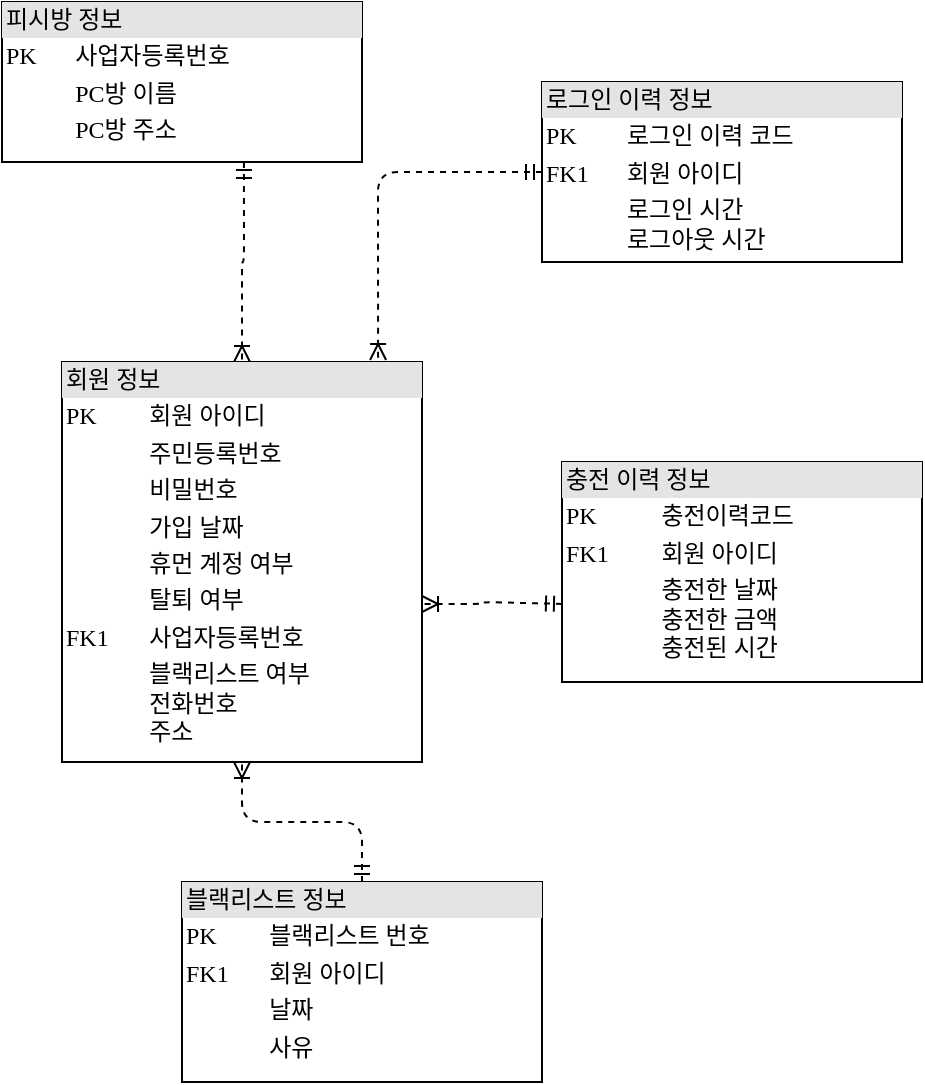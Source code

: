 <mxfile version="22.1.16" type="device">
  <diagram name="Page-1" id="2ca16b54-16f6-2749-3443-fa8db7711227">
    <mxGraphModel dx="1434" dy="780" grid="1" gridSize="10" guides="1" tooltips="1" connect="1" arrows="1" fold="1" page="1" pageScale="1" pageWidth="1100" pageHeight="850" background="none" math="0" shadow="0">
      <root>
        <mxCell id="0" />
        <mxCell id="1" parent="0" />
        <mxCell id="olSERHJv5tonWQo2xqZB-6" style="edgeStyle=orthogonalEdgeStyle;shape=connector;curved=0;rounded=1;orthogonalLoop=1;jettySize=auto;html=1;exitX=0.672;exitY=1;exitDx=0;exitDy=0;dashed=1;labelBackgroundColor=default;strokeColor=default;align=center;verticalAlign=middle;fontFamily=Helvetica;fontSize=11;fontColor=default;startArrow=ERmandOne;startFill=0;endArrow=ERoneToMany;endFill=0;exitPerimeter=0;" edge="1" parent="1" source="2ed32ef02a7f4228-2" target="2ed32ef02a7f4228-8">
          <mxGeometry relative="1" as="geometry">
            <Array as="points" />
          </mxGeometry>
        </mxCell>
        <mxCell id="2ed32ef02a7f4228-2" value="&lt;div style=&quot;box-sizing: border-box ; width: 100% ; background: #e4e4e4 ; padding: 2px&quot;&gt;피시방 정보&lt;/div&gt;&lt;table style=&quot;width: 100% ; font-size: 1em&quot; cellpadding=&quot;2&quot; cellspacing=&quot;0&quot;&gt;&lt;tbody&gt;&lt;tr&gt;&lt;td&gt;PK&lt;/td&gt;&lt;td&gt;사업자등록번호&lt;/td&gt;&lt;/tr&gt;&lt;tr&gt;&lt;td&gt;&lt;br&gt;&lt;/td&gt;&lt;td&gt;PC방 이름&lt;/td&gt;&lt;/tr&gt;&lt;tr&gt;&lt;td&gt;&lt;/td&gt;&lt;td&gt;PC방 주소&lt;/td&gt;&lt;/tr&gt;&lt;tr&gt;&lt;td&gt;&lt;br&gt;&lt;/td&gt;&lt;td&gt;&lt;br&gt;&lt;/td&gt;&lt;/tr&gt;&lt;tr&gt;&lt;td&gt;&lt;br&gt;&lt;/td&gt;&lt;td&gt;&lt;br&gt;&lt;/td&gt;&lt;/tr&gt;&lt;tr&gt;&lt;td&gt;&lt;br&gt;&lt;/td&gt;&lt;td&gt;&lt;br&gt;&lt;/td&gt;&lt;/tr&gt;&lt;/tbody&gt;&lt;/table&gt;" style="verticalAlign=top;align=left;overflow=fill;html=1;rounded=0;shadow=0;comic=0;labelBackgroundColor=none;strokeWidth=1;fontFamily=Verdana;fontSize=12" parent="1" vertex="1">
          <mxGeometry x="370" y="100" width="180" height="80" as="geometry" />
        </mxCell>
        <mxCell id="olSERHJv5tonWQo2xqZB-12" style="edgeStyle=orthogonalEdgeStyle;shape=connector;curved=0;rounded=1;orthogonalLoop=1;jettySize=auto;html=1;exitX=0.5;exitY=0;exitDx=0;exitDy=0;entryX=0.5;entryY=1;entryDx=0;entryDy=0;dashed=1;labelBackgroundColor=default;strokeColor=default;align=center;verticalAlign=middle;fontFamily=Helvetica;fontSize=11;fontColor=default;startArrow=ERmandOne;startFill=0;endArrow=ERoneToMany;endFill=0;" edge="1" parent="1" source="2ed32ef02a7f4228-7" target="2ed32ef02a7f4228-8">
          <mxGeometry relative="1" as="geometry" />
        </mxCell>
        <mxCell id="2ed32ef02a7f4228-7" value="&lt;div style=&quot;box-sizing: border-box ; width: 100% ; background: #e4e4e4 ; padding: 2px&quot;&gt;블랙리스트 정보&lt;/div&gt;&lt;table style=&quot;width: 100% ; font-size: 1em&quot; cellpadding=&quot;2&quot; cellspacing=&quot;0&quot;&gt;&lt;tbody&gt;&lt;tr&gt;&lt;td&gt;PK&lt;/td&gt;&lt;td&gt;블랙리스트 번호&lt;/td&gt;&lt;/tr&gt;&lt;tr&gt;&lt;td&gt;FK1&lt;/td&gt;&lt;td&gt;회원 아이디&lt;/td&gt;&lt;/tr&gt;&lt;tr&gt;&lt;td&gt;&lt;/td&gt;&lt;td&gt;날짜&lt;/td&gt;&lt;/tr&gt;&lt;tr&gt;&lt;td&gt;&lt;br&gt;&lt;/td&gt;&lt;td&gt;사유&lt;/td&gt;&lt;/tr&gt;&lt;tr&gt;&lt;td&gt;&lt;br&gt;&lt;/td&gt;&lt;td&gt;&lt;br&gt;&lt;/td&gt;&lt;/tr&gt;&lt;/tbody&gt;&lt;/table&gt;" style="verticalAlign=top;align=left;overflow=fill;html=1;rounded=0;shadow=0;comic=0;labelBackgroundColor=none;strokeWidth=1;fontFamily=Verdana;fontSize=12" parent="1" vertex="1">
          <mxGeometry x="460" y="540" width="180" height="100" as="geometry" />
        </mxCell>
        <mxCell id="2ed32ef02a7f4228-8" value="&lt;div style=&quot;box-sizing: border-box ; width: 100% ; background: #e4e4e4 ; padding: 2px&quot;&gt;회원 정보&lt;/div&gt;&lt;table style=&quot;width: 100% ; font-size: 1em&quot; cellpadding=&quot;2&quot; cellspacing=&quot;0&quot;&gt;&lt;tbody&gt;&lt;tr&gt;&lt;td&gt;PK&lt;/td&gt;&lt;td&gt;회원 아이디&lt;/td&gt;&lt;/tr&gt;&lt;tr&gt;&lt;td&gt;&lt;br&gt;&lt;/td&gt;&lt;td&gt;주민등록번호&lt;/td&gt;&lt;/tr&gt;&lt;tr&gt;&lt;td&gt;&lt;/td&gt;&lt;td&gt;비밀번호&lt;/td&gt;&lt;/tr&gt;&lt;tr&gt;&lt;td&gt;&lt;br&gt;&lt;/td&gt;&lt;td&gt;가입 날짜&lt;/td&gt;&lt;/tr&gt;&lt;tr&gt;&lt;td&gt;&lt;br&gt;&lt;/td&gt;&lt;td&gt;휴먼 계정 여부&lt;/td&gt;&lt;/tr&gt;&lt;tr&gt;&lt;td&gt;&lt;br&gt;&lt;/td&gt;&lt;td&gt;탈퇴 여부&lt;/td&gt;&lt;/tr&gt;&lt;tr&gt;&lt;td&gt;FK1&lt;br&gt;&lt;/td&gt;&lt;td style=&quot;&quot;&gt;사업자등록번호&lt;/td&gt;&lt;/tr&gt;&lt;tr&gt;&lt;td style=&quot;text-align: center;&quot;&gt;&lt;br&gt;&lt;/td&gt;&lt;td&gt;&lt;div style=&quot;&quot;&gt;&lt;span style=&quot;font-size: 1em; background-color: initial;&quot;&gt;블랙리스트 여부&lt;/span&gt;&lt;/div&gt;전화번호&lt;br&gt;주소&lt;/td&gt;&lt;/tr&gt;&lt;tr&gt;&lt;td&gt;&lt;/td&gt;&lt;td&gt;&lt;br&gt;&lt;/td&gt;&lt;/tr&gt;&lt;/tbody&gt;&lt;/table&gt;" style="verticalAlign=top;align=left;overflow=fill;html=1;rounded=0;shadow=0;comic=0;labelBackgroundColor=none;strokeWidth=1;fontFamily=Verdana;fontSize=12" parent="1" vertex="1">
          <mxGeometry x="400" y="280" width="180" height="200" as="geometry" />
        </mxCell>
        <mxCell id="2ed32ef02a7f4228-9" value="&lt;div style=&quot;box-sizing:border-box;width:100%;background:#e4e4e4;padding:2px;&quot;&gt;충전 이력 정보&lt;/div&gt;&lt;table style=&quot;width:100%;font-size:1em;&quot; cellpadding=&quot;2&quot; cellspacing=&quot;0&quot;&gt;&lt;tbody&gt;&lt;tr&gt;&lt;td&gt;PK&lt;/td&gt;&lt;td&gt;충전이력코드&lt;/td&gt;&lt;/tr&gt;&lt;tr&gt;&lt;td&gt;FK1&lt;/td&gt;&lt;td&gt;회원 아이디&lt;/td&gt;&lt;/tr&gt;&lt;tr&gt;&lt;td&gt;&lt;/td&gt;&lt;td&gt;충전한 날짜&lt;br&gt;충전한 금액&lt;br&gt;충전된 시간&lt;/td&gt;&lt;/tr&gt;&lt;/tbody&gt;&lt;/table&gt;" style="verticalAlign=top;align=left;overflow=fill;html=1;rounded=0;shadow=0;comic=0;labelBackgroundColor=none;strokeWidth=1;fontFamily=Verdana;fontSize=12" parent="1" vertex="1">
          <mxGeometry x="650" y="330" width="180" height="110" as="geometry" />
        </mxCell>
        <mxCell id="2ed32ef02a7f4228-11" value="&lt;div style=&quot;box-sizing:border-box;width:100%;background:#e4e4e4;padding:2px;&quot;&gt;로그인 이력 정보&lt;/div&gt;&lt;table style=&quot;width:100%;font-size:1em;&quot; cellpadding=&quot;2&quot; cellspacing=&quot;0&quot;&gt;&lt;tbody&gt;&lt;tr&gt;&lt;td&gt;PK&lt;/td&gt;&lt;td&gt;로그인 이력 코드&lt;/td&gt;&lt;/tr&gt;&lt;tr&gt;&lt;td&gt;FK1&lt;/td&gt;&lt;td&gt;회원 아이디&lt;/td&gt;&lt;/tr&gt;&lt;tr&gt;&lt;td&gt;&lt;/td&gt;&lt;td&gt;로그인 시간&lt;br&gt;로그아웃 시간&lt;/td&gt;&lt;/tr&gt;&lt;/tbody&gt;&lt;/table&gt;" style="verticalAlign=top;align=left;overflow=fill;html=1;rounded=0;shadow=0;comic=0;labelBackgroundColor=none;strokeWidth=1;fontFamily=Verdana;fontSize=12" parent="1" vertex="1">
          <mxGeometry x="640" y="140" width="180" height="90" as="geometry" />
        </mxCell>
        <mxCell id="olSERHJv5tonWQo2xqZB-7" style="edgeStyle=orthogonalEdgeStyle;shape=connector;curved=0;rounded=1;orthogonalLoop=1;jettySize=auto;html=1;exitX=0;exitY=0.5;exitDx=0;exitDy=0;entryX=0.878;entryY=-0.005;entryDx=0;entryDy=0;entryPerimeter=0;dashed=1;labelBackgroundColor=default;strokeColor=default;align=center;verticalAlign=middle;fontFamily=Helvetica;fontSize=11;fontColor=default;startArrow=ERmandOne;startFill=0;endArrow=ERoneToMany;endFill=0;" edge="1" parent="1" source="2ed32ef02a7f4228-11" target="2ed32ef02a7f4228-8">
          <mxGeometry relative="1" as="geometry" />
        </mxCell>
        <mxCell id="olSERHJv5tonWQo2xqZB-8" style="edgeStyle=orthogonalEdgeStyle;shape=connector;curved=0;rounded=1;orthogonalLoop=1;jettySize=auto;html=1;exitX=0;exitY=0.645;exitDx=0;exitDy=0;dashed=1;labelBackgroundColor=default;strokeColor=default;align=center;verticalAlign=middle;fontFamily=Helvetica;fontSize=11;fontColor=default;startArrow=ERmandOne;startFill=0;endArrow=ERoneToMany;endFill=0;exitPerimeter=0;" edge="1" parent="1" source="2ed32ef02a7f4228-9" target="2ed32ef02a7f4228-8">
          <mxGeometry relative="1" as="geometry">
            <Array as="points">
              <mxPoint x="610" y="400" />
              <mxPoint x="610" y="401" />
            </Array>
          </mxGeometry>
        </mxCell>
      </root>
    </mxGraphModel>
  </diagram>
</mxfile>
